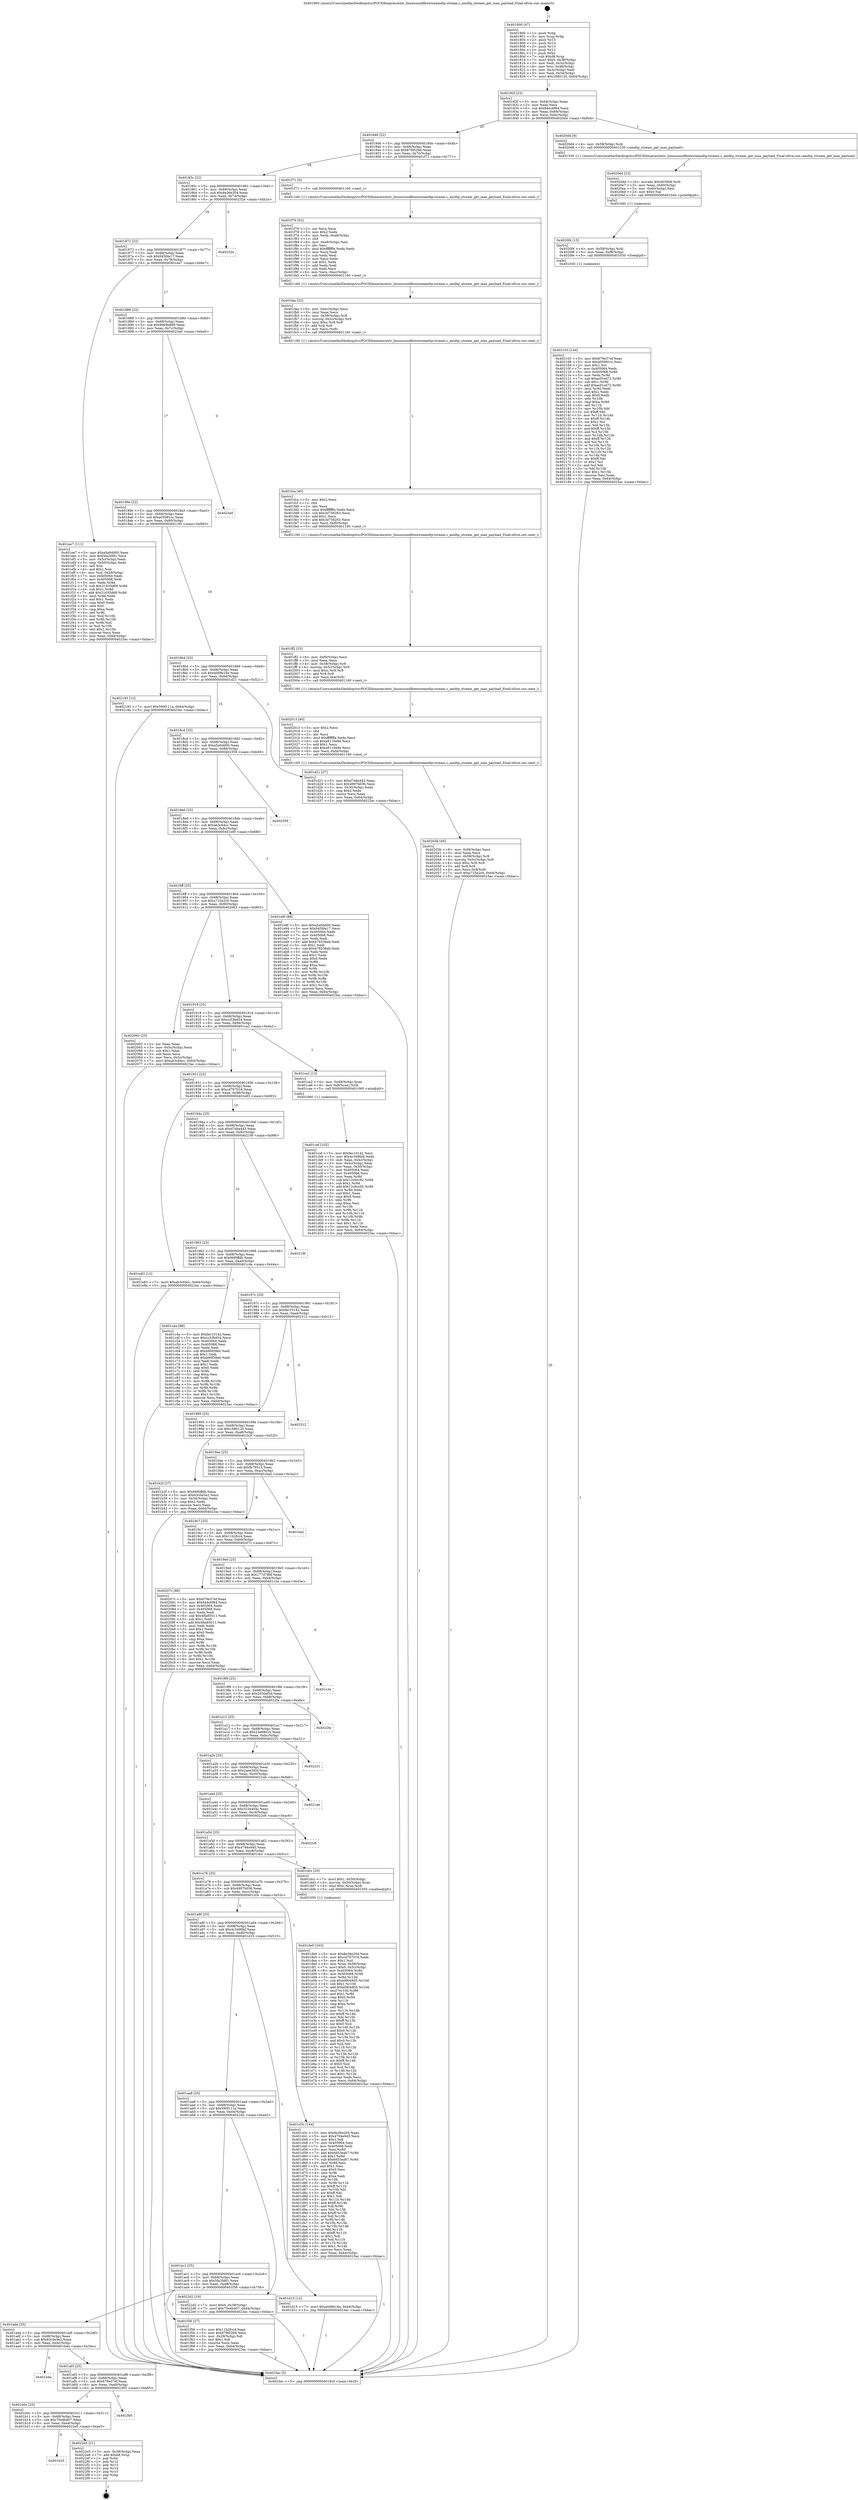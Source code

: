 digraph "0x401800" {
  label = "0x401800 (/mnt/c/Users/mathe/Desktop/tcc/POCII/binaries/extr_linuxsoundfirewireamdtp-stream.c_amdtp_stream_get_max_payload_Final-ollvm.out::main(0))"
  labelloc = "t"
  node[shape=record]

  Entry [label="",width=0.3,height=0.3,shape=circle,fillcolor=black,style=filled]
  "0x40182f" [label="{
     0x40182f [23]\l
     | [instrs]\l
     &nbsp;&nbsp;0x40182f \<+3\>: mov -0x64(%rbp),%eax\l
     &nbsp;&nbsp;0x401832 \<+2\>: mov %eax,%ecx\l
     &nbsp;&nbsp;0x401834 \<+6\>: sub $0x844c6f64,%ecx\l
     &nbsp;&nbsp;0x40183a \<+3\>: mov %eax,-0x68(%rbp)\l
     &nbsp;&nbsp;0x40183d \<+3\>: mov %ecx,-0x6c(%rbp)\l
     &nbsp;&nbsp;0x401840 \<+6\>: je 00000000004020d4 \<main+0x8d4\>\l
  }"]
  "0x4020d4" [label="{
     0x4020d4 [9]\l
     | [instrs]\l
     &nbsp;&nbsp;0x4020d4 \<+4\>: mov -0x58(%rbp),%rdi\l
     &nbsp;&nbsp;0x4020d8 \<+5\>: call 0000000000401530 \<amdtp_stream_get_max_payload\>\l
     | [calls]\l
     &nbsp;&nbsp;0x401530 \{1\} (/mnt/c/Users/mathe/Desktop/tcc/POCII/binaries/extr_linuxsoundfirewireamdtp-stream.c_amdtp_stream_get_max_payload_Final-ollvm.out::amdtp_stream_get_max_payload)\l
  }"]
  "0x401846" [label="{
     0x401846 [22]\l
     | [instrs]\l
     &nbsp;&nbsp;0x401846 \<+5\>: jmp 000000000040184b \<main+0x4b\>\l
     &nbsp;&nbsp;0x40184b \<+3\>: mov -0x68(%rbp),%eax\l
     &nbsp;&nbsp;0x40184e \<+5\>: sub $0x87fd52b8,%eax\l
     &nbsp;&nbsp;0x401853 \<+3\>: mov %eax,-0x70(%rbp)\l
     &nbsp;&nbsp;0x401856 \<+6\>: je 0000000000401f71 \<main+0x771\>\l
  }"]
  Exit [label="",width=0.3,height=0.3,shape=circle,fillcolor=black,style=filled,peripheries=2]
  "0x401f71" [label="{
     0x401f71 [5]\l
     | [instrs]\l
     &nbsp;&nbsp;0x401f71 \<+5\>: call 0000000000401160 \<next_i\>\l
     | [calls]\l
     &nbsp;&nbsp;0x401160 \{1\} (/mnt/c/Users/mathe/Desktop/tcc/POCII/binaries/extr_linuxsoundfirewireamdtp-stream.c_amdtp_stream_get_max_payload_Final-ollvm.out::next_i)\l
  }"]
  "0x40185c" [label="{
     0x40185c [22]\l
     | [instrs]\l
     &nbsp;&nbsp;0x40185c \<+5\>: jmp 0000000000401861 \<main+0x61\>\l
     &nbsp;&nbsp;0x401861 \<+3\>: mov -0x68(%rbp),%eax\l
     &nbsp;&nbsp;0x401864 \<+5\>: sub $0x8e36e204,%eax\l
     &nbsp;&nbsp;0x401869 \<+3\>: mov %eax,-0x74(%rbp)\l
     &nbsp;&nbsp;0x40186c \<+6\>: je 000000000040232e \<main+0xb2e\>\l
  }"]
  "0x401b25" [label="{
     0x401b25\l
  }", style=dashed]
  "0x40232e" [label="{
     0x40232e\l
  }", style=dashed]
  "0x401872" [label="{
     0x401872 [22]\l
     | [instrs]\l
     &nbsp;&nbsp;0x401872 \<+5\>: jmp 0000000000401877 \<main+0x77\>\l
     &nbsp;&nbsp;0x401877 \<+3\>: mov -0x68(%rbp),%eax\l
     &nbsp;&nbsp;0x40187a \<+5\>: sub $0x945fde17,%eax\l
     &nbsp;&nbsp;0x40187f \<+3\>: mov %eax,-0x78(%rbp)\l
     &nbsp;&nbsp;0x401882 \<+6\>: je 0000000000401ee7 \<main+0x6e7\>\l
  }"]
  "0x4022e5" [label="{
     0x4022e5 [21]\l
     | [instrs]\l
     &nbsp;&nbsp;0x4022e5 \<+3\>: mov -0x38(%rbp),%eax\l
     &nbsp;&nbsp;0x4022e8 \<+7\>: add $0xd8,%rsp\l
     &nbsp;&nbsp;0x4022ef \<+1\>: pop %rbx\l
     &nbsp;&nbsp;0x4022f0 \<+2\>: pop %r12\l
     &nbsp;&nbsp;0x4022f2 \<+2\>: pop %r13\l
     &nbsp;&nbsp;0x4022f4 \<+2\>: pop %r14\l
     &nbsp;&nbsp;0x4022f6 \<+2\>: pop %r15\l
     &nbsp;&nbsp;0x4022f8 \<+1\>: pop %rbp\l
     &nbsp;&nbsp;0x4022f9 \<+1\>: ret\l
  }"]
  "0x401ee7" [label="{
     0x401ee7 [111]\l
     | [instrs]\l
     &nbsp;&nbsp;0x401ee7 \<+5\>: mov $0xa5a0dd00,%eax\l
     &nbsp;&nbsp;0x401eec \<+5\>: mov $0x5fa2fd81,%ecx\l
     &nbsp;&nbsp;0x401ef1 \<+3\>: mov -0x5c(%rbp),%edx\l
     &nbsp;&nbsp;0x401ef4 \<+3\>: cmp -0x50(%rbp),%edx\l
     &nbsp;&nbsp;0x401ef7 \<+4\>: setl %sil\l
     &nbsp;&nbsp;0x401efb \<+4\>: and $0x1,%sil\l
     &nbsp;&nbsp;0x401eff \<+4\>: mov %sil,-0x29(%rbp)\l
     &nbsp;&nbsp;0x401f03 \<+7\>: mov 0x405064,%edx\l
     &nbsp;&nbsp;0x401f0a \<+7\>: mov 0x405068,%edi\l
     &nbsp;&nbsp;0x401f11 \<+3\>: mov %edx,%r8d\l
     &nbsp;&nbsp;0x401f14 \<+7\>: sub $0x21635d69,%r8d\l
     &nbsp;&nbsp;0x401f1b \<+4\>: sub $0x1,%r8d\l
     &nbsp;&nbsp;0x401f1f \<+7\>: add $0x21635d69,%r8d\l
     &nbsp;&nbsp;0x401f26 \<+4\>: imul %r8d,%edx\l
     &nbsp;&nbsp;0x401f2a \<+3\>: and $0x1,%edx\l
     &nbsp;&nbsp;0x401f2d \<+3\>: cmp $0x0,%edx\l
     &nbsp;&nbsp;0x401f30 \<+4\>: sete %sil\l
     &nbsp;&nbsp;0x401f34 \<+3\>: cmp $0xa,%edi\l
     &nbsp;&nbsp;0x401f37 \<+4\>: setl %r9b\l
     &nbsp;&nbsp;0x401f3b \<+3\>: mov %sil,%r10b\l
     &nbsp;&nbsp;0x401f3e \<+3\>: and %r9b,%r10b\l
     &nbsp;&nbsp;0x401f41 \<+3\>: xor %r9b,%sil\l
     &nbsp;&nbsp;0x401f44 \<+3\>: or %sil,%r10b\l
     &nbsp;&nbsp;0x401f47 \<+4\>: test $0x1,%r10b\l
     &nbsp;&nbsp;0x401f4b \<+3\>: cmovne %ecx,%eax\l
     &nbsp;&nbsp;0x401f4e \<+3\>: mov %eax,-0x64(%rbp)\l
     &nbsp;&nbsp;0x401f51 \<+5\>: jmp 00000000004023ac \<main+0xbac\>\l
  }"]
  "0x401888" [label="{
     0x401888 [22]\l
     | [instrs]\l
     &nbsp;&nbsp;0x401888 \<+5\>: jmp 000000000040188d \<main+0x8d\>\l
     &nbsp;&nbsp;0x40188d \<+3\>: mov -0x68(%rbp),%eax\l
     &nbsp;&nbsp;0x401890 \<+5\>: sub $0x9969e889,%eax\l
     &nbsp;&nbsp;0x401895 \<+3\>: mov %eax,-0x7c(%rbp)\l
     &nbsp;&nbsp;0x401898 \<+6\>: je 00000000004023a0 \<main+0xba0\>\l
  }"]
  "0x401b0c" [label="{
     0x401b0c [25]\l
     | [instrs]\l
     &nbsp;&nbsp;0x401b0c \<+5\>: jmp 0000000000401b11 \<main+0x311\>\l
     &nbsp;&nbsp;0x401b11 \<+3\>: mov -0x68(%rbp),%eax\l
     &nbsp;&nbsp;0x401b14 \<+5\>: sub $0x75e4b407,%eax\l
     &nbsp;&nbsp;0x401b19 \<+6\>: mov %eax,-0xe4(%rbp)\l
     &nbsp;&nbsp;0x401b1f \<+6\>: je 00000000004022e5 \<main+0xae5\>\l
  }"]
  "0x4023a0" [label="{
     0x4023a0\l
  }", style=dashed]
  "0x40189e" [label="{
     0x40189e [22]\l
     | [instrs]\l
     &nbsp;&nbsp;0x40189e \<+5\>: jmp 00000000004018a3 \<main+0xa3\>\l
     &nbsp;&nbsp;0x4018a3 \<+3\>: mov -0x68(%rbp),%eax\l
     &nbsp;&nbsp;0x4018a6 \<+5\>: sub $0xa05991cc,%eax\l
     &nbsp;&nbsp;0x4018ab \<+3\>: mov %eax,-0x80(%rbp)\l
     &nbsp;&nbsp;0x4018ae \<+6\>: je 0000000000402193 \<main+0x993\>\l
  }"]
  "0x402365" [label="{
     0x402365\l
  }", style=dashed]
  "0x402193" [label="{
     0x402193 [12]\l
     | [instrs]\l
     &nbsp;&nbsp;0x402193 \<+7\>: movl $0x590f111a,-0x64(%rbp)\l
     &nbsp;&nbsp;0x40219a \<+5\>: jmp 00000000004023ac \<main+0xbac\>\l
  }"]
  "0x4018b4" [label="{
     0x4018b4 [25]\l
     | [instrs]\l
     &nbsp;&nbsp;0x4018b4 \<+5\>: jmp 00000000004018b9 \<main+0xb9\>\l
     &nbsp;&nbsp;0x4018b9 \<+3\>: mov -0x68(%rbp),%eax\l
     &nbsp;&nbsp;0x4018bc \<+5\>: sub $0xa0d9b18a,%eax\l
     &nbsp;&nbsp;0x4018c1 \<+6\>: mov %eax,-0x84(%rbp)\l
     &nbsp;&nbsp;0x4018c7 \<+6\>: je 0000000000401d21 \<main+0x521\>\l
  }"]
  "0x401af3" [label="{
     0x401af3 [25]\l
     | [instrs]\l
     &nbsp;&nbsp;0x401af3 \<+5\>: jmp 0000000000401af8 \<main+0x2f8\>\l
     &nbsp;&nbsp;0x401af8 \<+3\>: mov -0x68(%rbp),%eax\l
     &nbsp;&nbsp;0x401afb \<+5\>: sub $0x679e37ef,%eax\l
     &nbsp;&nbsp;0x401b00 \<+6\>: mov %eax,-0xe0(%rbp)\l
     &nbsp;&nbsp;0x401b06 \<+6\>: je 0000000000402365 \<main+0xb65\>\l
  }"]
  "0x401d21" [label="{
     0x401d21 [27]\l
     | [instrs]\l
     &nbsp;&nbsp;0x401d21 \<+5\>: mov $0xd7eba443,%eax\l
     &nbsp;&nbsp;0x401d26 \<+5\>: mov $0x4997b036,%ecx\l
     &nbsp;&nbsp;0x401d2b \<+3\>: mov -0x30(%rbp),%edx\l
     &nbsp;&nbsp;0x401d2e \<+3\>: cmp $0x0,%edx\l
     &nbsp;&nbsp;0x401d31 \<+3\>: cmove %ecx,%eax\l
     &nbsp;&nbsp;0x401d34 \<+3\>: mov %eax,-0x64(%rbp)\l
     &nbsp;&nbsp;0x401d37 \<+5\>: jmp 00000000004023ac \<main+0xbac\>\l
  }"]
  "0x4018cd" [label="{
     0x4018cd [25]\l
     | [instrs]\l
     &nbsp;&nbsp;0x4018cd \<+5\>: jmp 00000000004018d2 \<main+0xd2\>\l
     &nbsp;&nbsp;0x4018d2 \<+3\>: mov -0x68(%rbp),%eax\l
     &nbsp;&nbsp;0x4018d5 \<+5\>: sub $0xa5a0dd00,%eax\l
     &nbsp;&nbsp;0x4018da \<+6\>: mov %eax,-0x88(%rbp)\l
     &nbsp;&nbsp;0x4018e0 \<+6\>: je 0000000000402359 \<main+0xb59\>\l
  }"]
  "0x401b4a" [label="{
     0x401b4a\l
  }", style=dashed]
  "0x402359" [label="{
     0x402359\l
  }", style=dashed]
  "0x4018e6" [label="{
     0x4018e6 [25]\l
     | [instrs]\l
     &nbsp;&nbsp;0x4018e6 \<+5\>: jmp 00000000004018eb \<main+0xeb\>\l
     &nbsp;&nbsp;0x4018eb \<+3\>: mov -0x68(%rbp),%eax\l
     &nbsp;&nbsp;0x4018ee \<+5\>: sub $0xab3c64cc,%eax\l
     &nbsp;&nbsp;0x4018f3 \<+6\>: mov %eax,-0x8c(%rbp)\l
     &nbsp;&nbsp;0x4018f9 \<+6\>: je 0000000000401e8f \<main+0x68f\>\l
  }"]
  "0x402103" [label="{
     0x402103 [144]\l
     | [instrs]\l
     &nbsp;&nbsp;0x402103 \<+5\>: mov $0x679e37ef,%eax\l
     &nbsp;&nbsp;0x402108 \<+5\>: mov $0xa05991cc,%esi\l
     &nbsp;&nbsp;0x40210d \<+2\>: mov $0x1,%cl\l
     &nbsp;&nbsp;0x40210f \<+7\>: mov 0x405064,%edx\l
     &nbsp;&nbsp;0x402116 \<+8\>: mov 0x405068,%r8d\l
     &nbsp;&nbsp;0x40211e \<+3\>: mov %edx,%r9d\l
     &nbsp;&nbsp;0x402121 \<+7\>: sub $0xecf1ed72,%r9d\l
     &nbsp;&nbsp;0x402128 \<+4\>: sub $0x1,%r9d\l
     &nbsp;&nbsp;0x40212c \<+7\>: add $0xecf1ed72,%r9d\l
     &nbsp;&nbsp;0x402133 \<+4\>: imul %r9d,%edx\l
     &nbsp;&nbsp;0x402137 \<+3\>: and $0x1,%edx\l
     &nbsp;&nbsp;0x40213a \<+3\>: cmp $0x0,%edx\l
     &nbsp;&nbsp;0x40213d \<+4\>: sete %r10b\l
     &nbsp;&nbsp;0x402141 \<+4\>: cmp $0xa,%r8d\l
     &nbsp;&nbsp;0x402145 \<+4\>: setl %r11b\l
     &nbsp;&nbsp;0x402149 \<+3\>: mov %r10b,%bl\l
     &nbsp;&nbsp;0x40214c \<+3\>: xor $0xff,%bl\l
     &nbsp;&nbsp;0x40214f \<+3\>: mov %r11b,%r14b\l
     &nbsp;&nbsp;0x402152 \<+4\>: xor $0xff,%r14b\l
     &nbsp;&nbsp;0x402156 \<+3\>: xor $0x1,%cl\l
     &nbsp;&nbsp;0x402159 \<+3\>: mov %bl,%r15b\l
     &nbsp;&nbsp;0x40215c \<+4\>: and $0xff,%r15b\l
     &nbsp;&nbsp;0x402160 \<+3\>: and %cl,%r10b\l
     &nbsp;&nbsp;0x402163 \<+3\>: mov %r14b,%r12b\l
     &nbsp;&nbsp;0x402166 \<+4\>: and $0xff,%r12b\l
     &nbsp;&nbsp;0x40216a \<+3\>: and %cl,%r11b\l
     &nbsp;&nbsp;0x40216d \<+3\>: or %r10b,%r15b\l
     &nbsp;&nbsp;0x402170 \<+3\>: or %r11b,%r12b\l
     &nbsp;&nbsp;0x402173 \<+3\>: xor %r12b,%r15b\l
     &nbsp;&nbsp;0x402176 \<+3\>: or %r14b,%bl\l
     &nbsp;&nbsp;0x402179 \<+3\>: xor $0xff,%bl\l
     &nbsp;&nbsp;0x40217c \<+3\>: or $0x1,%cl\l
     &nbsp;&nbsp;0x40217f \<+2\>: and %cl,%bl\l
     &nbsp;&nbsp;0x402181 \<+3\>: or %bl,%r15b\l
     &nbsp;&nbsp;0x402184 \<+4\>: test $0x1,%r15b\l
     &nbsp;&nbsp;0x402188 \<+3\>: cmovne %esi,%eax\l
     &nbsp;&nbsp;0x40218b \<+3\>: mov %eax,-0x64(%rbp)\l
     &nbsp;&nbsp;0x40218e \<+5\>: jmp 00000000004023ac \<main+0xbac\>\l
  }"]
  "0x401e8f" [label="{
     0x401e8f [88]\l
     | [instrs]\l
     &nbsp;&nbsp;0x401e8f \<+5\>: mov $0xa5a0dd00,%eax\l
     &nbsp;&nbsp;0x401e94 \<+5\>: mov $0x945fde17,%ecx\l
     &nbsp;&nbsp;0x401e99 \<+7\>: mov 0x405064,%edx\l
     &nbsp;&nbsp;0x401ea0 \<+7\>: mov 0x405068,%esi\l
     &nbsp;&nbsp;0x401ea7 \<+2\>: mov %edx,%edi\l
     &nbsp;&nbsp;0x401ea9 \<+6\>: add $0xb78236eb,%edi\l
     &nbsp;&nbsp;0x401eaf \<+3\>: sub $0x1,%edi\l
     &nbsp;&nbsp;0x401eb2 \<+6\>: sub $0xb78236eb,%edi\l
     &nbsp;&nbsp;0x401eb8 \<+3\>: imul %edi,%edx\l
     &nbsp;&nbsp;0x401ebb \<+3\>: and $0x1,%edx\l
     &nbsp;&nbsp;0x401ebe \<+3\>: cmp $0x0,%edx\l
     &nbsp;&nbsp;0x401ec1 \<+4\>: sete %r8b\l
     &nbsp;&nbsp;0x401ec5 \<+3\>: cmp $0xa,%esi\l
     &nbsp;&nbsp;0x401ec8 \<+4\>: setl %r9b\l
     &nbsp;&nbsp;0x401ecc \<+3\>: mov %r8b,%r10b\l
     &nbsp;&nbsp;0x401ecf \<+3\>: and %r9b,%r10b\l
     &nbsp;&nbsp;0x401ed2 \<+3\>: xor %r9b,%r8b\l
     &nbsp;&nbsp;0x401ed5 \<+3\>: or %r8b,%r10b\l
     &nbsp;&nbsp;0x401ed8 \<+4\>: test $0x1,%r10b\l
     &nbsp;&nbsp;0x401edc \<+3\>: cmovne %ecx,%eax\l
     &nbsp;&nbsp;0x401edf \<+3\>: mov %eax,-0x64(%rbp)\l
     &nbsp;&nbsp;0x401ee2 \<+5\>: jmp 00000000004023ac \<main+0xbac\>\l
  }"]
  "0x4018ff" [label="{
     0x4018ff [25]\l
     | [instrs]\l
     &nbsp;&nbsp;0x4018ff \<+5\>: jmp 0000000000401904 \<main+0x104\>\l
     &nbsp;&nbsp;0x401904 \<+3\>: mov -0x68(%rbp),%eax\l
     &nbsp;&nbsp;0x401907 \<+5\>: sub $0xc725e2c0,%eax\l
     &nbsp;&nbsp;0x40190c \<+6\>: mov %eax,-0x90(%rbp)\l
     &nbsp;&nbsp;0x401912 \<+6\>: je 0000000000402063 \<main+0x863\>\l
  }"]
  "0x4020f4" [label="{
     0x4020f4 [15]\l
     | [instrs]\l
     &nbsp;&nbsp;0x4020f4 \<+4\>: mov -0x58(%rbp),%rdi\l
     &nbsp;&nbsp;0x4020f8 \<+6\>: mov %eax,-0xf8(%rbp)\l
     &nbsp;&nbsp;0x4020fe \<+5\>: call 0000000000401030 \<free@plt\>\l
     | [calls]\l
     &nbsp;&nbsp;0x401030 \{1\} (unknown)\l
  }"]
  "0x402063" [label="{
     0x402063 [25]\l
     | [instrs]\l
     &nbsp;&nbsp;0x402063 \<+2\>: xor %eax,%eax\l
     &nbsp;&nbsp;0x402065 \<+3\>: mov -0x5c(%rbp),%ecx\l
     &nbsp;&nbsp;0x402068 \<+3\>: sub $0x1,%eax\l
     &nbsp;&nbsp;0x40206b \<+2\>: sub %eax,%ecx\l
     &nbsp;&nbsp;0x40206d \<+3\>: mov %ecx,-0x5c(%rbp)\l
     &nbsp;&nbsp;0x402070 \<+7\>: movl $0xab3c64cc,-0x64(%rbp)\l
     &nbsp;&nbsp;0x402077 \<+5\>: jmp 00000000004023ac \<main+0xbac\>\l
  }"]
  "0x401918" [label="{
     0x401918 [25]\l
     | [instrs]\l
     &nbsp;&nbsp;0x401918 \<+5\>: jmp 000000000040191d \<main+0x11d\>\l
     &nbsp;&nbsp;0x40191d \<+3\>: mov -0x68(%rbp),%eax\l
     &nbsp;&nbsp;0x401920 \<+5\>: sub $0xcc53bd34,%eax\l
     &nbsp;&nbsp;0x401925 \<+6\>: mov %eax,-0x94(%rbp)\l
     &nbsp;&nbsp;0x40192b \<+6\>: je 0000000000401ca2 \<main+0x4a2\>\l
  }"]
  "0x4020dd" [label="{
     0x4020dd [23]\l
     | [instrs]\l
     &nbsp;&nbsp;0x4020dd \<+10\>: movabs $0x4030b6,%rdi\l
     &nbsp;&nbsp;0x4020e7 \<+3\>: mov %eax,-0x60(%rbp)\l
     &nbsp;&nbsp;0x4020ea \<+3\>: mov -0x60(%rbp),%esi\l
     &nbsp;&nbsp;0x4020ed \<+2\>: mov $0x0,%al\l
     &nbsp;&nbsp;0x4020ef \<+5\>: call 0000000000401040 \<printf@plt\>\l
     | [calls]\l
     &nbsp;&nbsp;0x401040 \{1\} (unknown)\l
  }"]
  "0x401ca2" [label="{
     0x401ca2 [13]\l
     | [instrs]\l
     &nbsp;&nbsp;0x401ca2 \<+4\>: mov -0x48(%rbp),%rax\l
     &nbsp;&nbsp;0x401ca6 \<+4\>: mov 0x8(%rax),%rdi\l
     &nbsp;&nbsp;0x401caa \<+5\>: call 0000000000401060 \<atoi@plt\>\l
     | [calls]\l
     &nbsp;&nbsp;0x401060 \{1\} (unknown)\l
  }"]
  "0x401931" [label="{
     0x401931 [25]\l
     | [instrs]\l
     &nbsp;&nbsp;0x401931 \<+5\>: jmp 0000000000401936 \<main+0x136\>\l
     &nbsp;&nbsp;0x401936 \<+3\>: mov -0x68(%rbp),%eax\l
     &nbsp;&nbsp;0x401939 \<+5\>: sub $0xcd767016,%eax\l
     &nbsp;&nbsp;0x40193e \<+6\>: mov %eax,-0x98(%rbp)\l
     &nbsp;&nbsp;0x401944 \<+6\>: je 0000000000401e83 \<main+0x683\>\l
  }"]
  "0x40203b" [label="{
     0x40203b [40]\l
     | [instrs]\l
     &nbsp;&nbsp;0x40203b \<+6\>: mov -0xf4(%rbp),%ecx\l
     &nbsp;&nbsp;0x402041 \<+3\>: imul %eax,%ecx\l
     &nbsp;&nbsp;0x402044 \<+4\>: mov -0x58(%rbp),%r8\l
     &nbsp;&nbsp;0x402048 \<+4\>: movslq -0x5c(%rbp),%r9\l
     &nbsp;&nbsp;0x40204c \<+4\>: imul $0xc,%r9,%r9\l
     &nbsp;&nbsp;0x402050 \<+3\>: add %r9,%r8\l
     &nbsp;&nbsp;0x402053 \<+4\>: mov %ecx,0x8(%r8)\l
     &nbsp;&nbsp;0x402057 \<+7\>: movl $0xc725e2c0,-0x64(%rbp)\l
     &nbsp;&nbsp;0x40205e \<+5\>: jmp 00000000004023ac \<main+0xbac\>\l
  }"]
  "0x401e83" [label="{
     0x401e83 [12]\l
     | [instrs]\l
     &nbsp;&nbsp;0x401e83 \<+7\>: movl $0xab3c64cc,-0x64(%rbp)\l
     &nbsp;&nbsp;0x401e8a \<+5\>: jmp 00000000004023ac \<main+0xbac\>\l
  }"]
  "0x40194a" [label="{
     0x40194a [25]\l
     | [instrs]\l
     &nbsp;&nbsp;0x40194a \<+5\>: jmp 000000000040194f \<main+0x14f\>\l
     &nbsp;&nbsp;0x40194f \<+3\>: mov -0x68(%rbp),%eax\l
     &nbsp;&nbsp;0x401952 \<+5\>: sub $0xd7eba443,%eax\l
     &nbsp;&nbsp;0x401957 \<+6\>: mov %eax,-0x9c(%rbp)\l
     &nbsp;&nbsp;0x40195d \<+6\>: je 000000000040219f \<main+0x99f\>\l
  }"]
  "0x402013" [label="{
     0x402013 [40]\l
     | [instrs]\l
     &nbsp;&nbsp;0x402013 \<+5\>: mov $0x2,%ecx\l
     &nbsp;&nbsp;0x402018 \<+1\>: cltd\l
     &nbsp;&nbsp;0x402019 \<+2\>: idiv %ecx\l
     &nbsp;&nbsp;0x40201b \<+6\>: imul $0xfffffffe,%edx,%ecx\l
     &nbsp;&nbsp;0x402021 \<+6\>: sub $0xa8110e8e,%ecx\l
     &nbsp;&nbsp;0x402027 \<+3\>: add $0x1,%ecx\l
     &nbsp;&nbsp;0x40202a \<+6\>: add $0xa8110e8e,%ecx\l
     &nbsp;&nbsp;0x402030 \<+6\>: mov %ecx,-0xf4(%rbp)\l
     &nbsp;&nbsp;0x402036 \<+5\>: call 0000000000401160 \<next_i\>\l
     | [calls]\l
     &nbsp;&nbsp;0x401160 \{1\} (/mnt/c/Users/mathe/Desktop/tcc/POCII/binaries/extr_linuxsoundfirewireamdtp-stream.c_amdtp_stream_get_max_payload_Final-ollvm.out::next_i)\l
  }"]
  "0x40219f" [label="{
     0x40219f\l
  }", style=dashed]
  "0x401963" [label="{
     0x401963 [25]\l
     | [instrs]\l
     &nbsp;&nbsp;0x401963 \<+5\>: jmp 0000000000401968 \<main+0x168\>\l
     &nbsp;&nbsp;0x401968 \<+3\>: mov -0x68(%rbp),%eax\l
     &nbsp;&nbsp;0x40196b \<+5\>: sub $0xf490ffdb,%eax\l
     &nbsp;&nbsp;0x401970 \<+6\>: mov %eax,-0xa0(%rbp)\l
     &nbsp;&nbsp;0x401976 \<+6\>: je 0000000000401c4a \<main+0x44a\>\l
  }"]
  "0x401ff2" [label="{
     0x401ff2 [33]\l
     | [instrs]\l
     &nbsp;&nbsp;0x401ff2 \<+6\>: mov -0xf0(%rbp),%ecx\l
     &nbsp;&nbsp;0x401ff8 \<+3\>: imul %eax,%ecx\l
     &nbsp;&nbsp;0x401ffb \<+4\>: mov -0x58(%rbp),%r8\l
     &nbsp;&nbsp;0x401fff \<+4\>: movslq -0x5c(%rbp),%r9\l
     &nbsp;&nbsp;0x402003 \<+4\>: imul $0xc,%r9,%r9\l
     &nbsp;&nbsp;0x402007 \<+3\>: add %r9,%r8\l
     &nbsp;&nbsp;0x40200a \<+4\>: mov %ecx,0x4(%r8)\l
     &nbsp;&nbsp;0x40200e \<+5\>: call 0000000000401160 \<next_i\>\l
     | [calls]\l
     &nbsp;&nbsp;0x401160 \{1\} (/mnt/c/Users/mathe/Desktop/tcc/POCII/binaries/extr_linuxsoundfirewireamdtp-stream.c_amdtp_stream_get_max_payload_Final-ollvm.out::next_i)\l
  }"]
  "0x401c4a" [label="{
     0x401c4a [88]\l
     | [instrs]\l
     &nbsp;&nbsp;0x401c4a \<+5\>: mov $0xfec10142,%eax\l
     &nbsp;&nbsp;0x401c4f \<+5\>: mov $0xcc53bd34,%ecx\l
     &nbsp;&nbsp;0x401c54 \<+7\>: mov 0x405064,%edx\l
     &nbsp;&nbsp;0x401c5b \<+7\>: mov 0x405068,%esi\l
     &nbsp;&nbsp;0x401c62 \<+2\>: mov %edx,%edi\l
     &nbsp;&nbsp;0x401c64 \<+6\>: sub $0xb90f39e0,%edi\l
     &nbsp;&nbsp;0x401c6a \<+3\>: sub $0x1,%edi\l
     &nbsp;&nbsp;0x401c6d \<+6\>: add $0xb90f39e0,%edi\l
     &nbsp;&nbsp;0x401c73 \<+3\>: imul %edi,%edx\l
     &nbsp;&nbsp;0x401c76 \<+3\>: and $0x1,%edx\l
     &nbsp;&nbsp;0x401c79 \<+3\>: cmp $0x0,%edx\l
     &nbsp;&nbsp;0x401c7c \<+4\>: sete %r8b\l
     &nbsp;&nbsp;0x401c80 \<+3\>: cmp $0xa,%esi\l
     &nbsp;&nbsp;0x401c83 \<+4\>: setl %r9b\l
     &nbsp;&nbsp;0x401c87 \<+3\>: mov %r8b,%r10b\l
     &nbsp;&nbsp;0x401c8a \<+3\>: and %r9b,%r10b\l
     &nbsp;&nbsp;0x401c8d \<+3\>: xor %r9b,%r8b\l
     &nbsp;&nbsp;0x401c90 \<+3\>: or %r8b,%r10b\l
     &nbsp;&nbsp;0x401c93 \<+4\>: test $0x1,%r10b\l
     &nbsp;&nbsp;0x401c97 \<+3\>: cmovne %ecx,%eax\l
     &nbsp;&nbsp;0x401c9a \<+3\>: mov %eax,-0x64(%rbp)\l
     &nbsp;&nbsp;0x401c9d \<+5\>: jmp 00000000004023ac \<main+0xbac\>\l
  }"]
  "0x40197c" [label="{
     0x40197c [25]\l
     | [instrs]\l
     &nbsp;&nbsp;0x40197c \<+5\>: jmp 0000000000401981 \<main+0x181\>\l
     &nbsp;&nbsp;0x401981 \<+3\>: mov -0x68(%rbp),%eax\l
     &nbsp;&nbsp;0x401984 \<+5\>: sub $0xfec10142,%eax\l
     &nbsp;&nbsp;0x401989 \<+6\>: mov %eax,-0xa4(%rbp)\l
     &nbsp;&nbsp;0x40198f \<+6\>: je 0000000000402312 \<main+0xb12\>\l
  }"]
  "0x401fca" [label="{
     0x401fca [40]\l
     | [instrs]\l
     &nbsp;&nbsp;0x401fca \<+5\>: mov $0x2,%ecx\l
     &nbsp;&nbsp;0x401fcf \<+1\>: cltd\l
     &nbsp;&nbsp;0x401fd0 \<+2\>: idiv %ecx\l
     &nbsp;&nbsp;0x401fd2 \<+6\>: imul $0xfffffffe,%edx,%ecx\l
     &nbsp;&nbsp;0x401fd8 \<+6\>: sub $0x3d756263,%ecx\l
     &nbsp;&nbsp;0x401fde \<+3\>: add $0x1,%ecx\l
     &nbsp;&nbsp;0x401fe1 \<+6\>: add $0x3d756263,%ecx\l
     &nbsp;&nbsp;0x401fe7 \<+6\>: mov %ecx,-0xf0(%rbp)\l
     &nbsp;&nbsp;0x401fed \<+5\>: call 0000000000401160 \<next_i\>\l
     | [calls]\l
     &nbsp;&nbsp;0x401160 \{1\} (/mnt/c/Users/mathe/Desktop/tcc/POCII/binaries/extr_linuxsoundfirewireamdtp-stream.c_amdtp_stream_get_max_payload_Final-ollvm.out::next_i)\l
  }"]
  "0x402312" [label="{
     0x402312\l
  }", style=dashed]
  "0x401995" [label="{
     0x401995 [25]\l
     | [instrs]\l
     &nbsp;&nbsp;0x401995 \<+5\>: jmp 000000000040199a \<main+0x19a\>\l
     &nbsp;&nbsp;0x40199a \<+3\>: mov -0x68(%rbp),%eax\l
     &nbsp;&nbsp;0x40199d \<+5\>: sub $0x1680120,%eax\l
     &nbsp;&nbsp;0x4019a2 \<+6\>: mov %eax,-0xa8(%rbp)\l
     &nbsp;&nbsp;0x4019a8 \<+6\>: je 0000000000401b2f \<main+0x32f\>\l
  }"]
  "0x401faa" [label="{
     0x401faa [32]\l
     | [instrs]\l
     &nbsp;&nbsp;0x401faa \<+6\>: mov -0xec(%rbp),%ecx\l
     &nbsp;&nbsp;0x401fb0 \<+3\>: imul %eax,%ecx\l
     &nbsp;&nbsp;0x401fb3 \<+4\>: mov -0x58(%rbp),%r8\l
     &nbsp;&nbsp;0x401fb7 \<+4\>: movslq -0x5c(%rbp),%r9\l
     &nbsp;&nbsp;0x401fbb \<+4\>: imul $0xc,%r9,%r9\l
     &nbsp;&nbsp;0x401fbf \<+3\>: add %r9,%r8\l
     &nbsp;&nbsp;0x401fc2 \<+3\>: mov %ecx,(%r8)\l
     &nbsp;&nbsp;0x401fc5 \<+5\>: call 0000000000401160 \<next_i\>\l
     | [calls]\l
     &nbsp;&nbsp;0x401160 \{1\} (/mnt/c/Users/mathe/Desktop/tcc/POCII/binaries/extr_linuxsoundfirewireamdtp-stream.c_amdtp_stream_get_max_payload_Final-ollvm.out::next_i)\l
  }"]
  "0x401b2f" [label="{
     0x401b2f [27]\l
     | [instrs]\l
     &nbsp;&nbsp;0x401b2f \<+5\>: mov $0xf490ffdb,%eax\l
     &nbsp;&nbsp;0x401b34 \<+5\>: mov $0x63c0e5e2,%ecx\l
     &nbsp;&nbsp;0x401b39 \<+3\>: mov -0x34(%rbp),%edx\l
     &nbsp;&nbsp;0x401b3c \<+3\>: cmp $0x2,%edx\l
     &nbsp;&nbsp;0x401b3f \<+3\>: cmovne %ecx,%eax\l
     &nbsp;&nbsp;0x401b42 \<+3\>: mov %eax,-0x64(%rbp)\l
     &nbsp;&nbsp;0x401b45 \<+5\>: jmp 00000000004023ac \<main+0xbac\>\l
  }"]
  "0x4019ae" [label="{
     0x4019ae [25]\l
     | [instrs]\l
     &nbsp;&nbsp;0x4019ae \<+5\>: jmp 00000000004019b3 \<main+0x1b3\>\l
     &nbsp;&nbsp;0x4019b3 \<+3\>: mov -0x68(%rbp),%eax\l
     &nbsp;&nbsp;0x4019b6 \<+5\>: sub $0xfb79513,%eax\l
     &nbsp;&nbsp;0x4019bb \<+6\>: mov %eax,-0xac(%rbp)\l
     &nbsp;&nbsp;0x4019c1 \<+6\>: je 0000000000401ba2 \<main+0x3a2\>\l
  }"]
  "0x4023ac" [label="{
     0x4023ac [5]\l
     | [instrs]\l
     &nbsp;&nbsp;0x4023ac \<+5\>: jmp 000000000040182f \<main+0x2f\>\l
  }"]
  "0x401800" [label="{
     0x401800 [47]\l
     | [instrs]\l
     &nbsp;&nbsp;0x401800 \<+1\>: push %rbp\l
     &nbsp;&nbsp;0x401801 \<+3\>: mov %rsp,%rbp\l
     &nbsp;&nbsp;0x401804 \<+2\>: push %r15\l
     &nbsp;&nbsp;0x401806 \<+2\>: push %r14\l
     &nbsp;&nbsp;0x401808 \<+2\>: push %r13\l
     &nbsp;&nbsp;0x40180a \<+2\>: push %r12\l
     &nbsp;&nbsp;0x40180c \<+1\>: push %rbx\l
     &nbsp;&nbsp;0x40180d \<+7\>: sub $0xd8,%rsp\l
     &nbsp;&nbsp;0x401814 \<+7\>: movl $0x0,-0x38(%rbp)\l
     &nbsp;&nbsp;0x40181b \<+3\>: mov %edi,-0x3c(%rbp)\l
     &nbsp;&nbsp;0x40181e \<+4\>: mov %rsi,-0x48(%rbp)\l
     &nbsp;&nbsp;0x401822 \<+3\>: mov -0x3c(%rbp),%edi\l
     &nbsp;&nbsp;0x401825 \<+3\>: mov %edi,-0x34(%rbp)\l
     &nbsp;&nbsp;0x401828 \<+7\>: movl $0x1680120,-0x64(%rbp)\l
  }"]
  "0x401caf" [label="{
     0x401caf [102]\l
     | [instrs]\l
     &nbsp;&nbsp;0x401caf \<+5\>: mov $0xfec10142,%ecx\l
     &nbsp;&nbsp;0x401cb4 \<+5\>: mov $0x4c349fdd,%edx\l
     &nbsp;&nbsp;0x401cb9 \<+3\>: mov %eax,-0x4c(%rbp)\l
     &nbsp;&nbsp;0x401cbc \<+3\>: mov -0x4c(%rbp),%eax\l
     &nbsp;&nbsp;0x401cbf \<+3\>: mov %eax,-0x30(%rbp)\l
     &nbsp;&nbsp;0x401cc2 \<+7\>: mov 0x405064,%eax\l
     &nbsp;&nbsp;0x401cc9 \<+7\>: mov 0x405068,%esi\l
     &nbsp;&nbsp;0x401cd0 \<+3\>: mov %eax,%r8d\l
     &nbsp;&nbsp;0x401cd3 \<+7\>: sub $0x12c9cc92,%r8d\l
     &nbsp;&nbsp;0x401cda \<+4\>: sub $0x1,%r8d\l
     &nbsp;&nbsp;0x401cde \<+7\>: add $0x12c9cc92,%r8d\l
     &nbsp;&nbsp;0x401ce5 \<+4\>: imul %r8d,%eax\l
     &nbsp;&nbsp;0x401ce9 \<+3\>: and $0x1,%eax\l
     &nbsp;&nbsp;0x401cec \<+3\>: cmp $0x0,%eax\l
     &nbsp;&nbsp;0x401cef \<+4\>: sete %r9b\l
     &nbsp;&nbsp;0x401cf3 \<+3\>: cmp $0xa,%esi\l
     &nbsp;&nbsp;0x401cf6 \<+4\>: setl %r10b\l
     &nbsp;&nbsp;0x401cfa \<+3\>: mov %r9b,%r11b\l
     &nbsp;&nbsp;0x401cfd \<+3\>: and %r10b,%r11b\l
     &nbsp;&nbsp;0x401d00 \<+3\>: xor %r10b,%r9b\l
     &nbsp;&nbsp;0x401d03 \<+3\>: or %r9b,%r11b\l
     &nbsp;&nbsp;0x401d06 \<+4\>: test $0x1,%r11b\l
     &nbsp;&nbsp;0x401d0a \<+3\>: cmovne %edx,%ecx\l
     &nbsp;&nbsp;0x401d0d \<+3\>: mov %ecx,-0x64(%rbp)\l
     &nbsp;&nbsp;0x401d10 \<+5\>: jmp 00000000004023ac \<main+0xbac\>\l
  }"]
  "0x401f76" [label="{
     0x401f76 [52]\l
     | [instrs]\l
     &nbsp;&nbsp;0x401f76 \<+2\>: xor %ecx,%ecx\l
     &nbsp;&nbsp;0x401f78 \<+5\>: mov $0x2,%edx\l
     &nbsp;&nbsp;0x401f7d \<+6\>: mov %edx,-0xe8(%rbp)\l
     &nbsp;&nbsp;0x401f83 \<+1\>: cltd\l
     &nbsp;&nbsp;0x401f84 \<+6\>: mov -0xe8(%rbp),%esi\l
     &nbsp;&nbsp;0x401f8a \<+2\>: idiv %esi\l
     &nbsp;&nbsp;0x401f8c \<+6\>: imul $0xfffffffe,%edx,%edx\l
     &nbsp;&nbsp;0x401f92 \<+2\>: mov %ecx,%edi\l
     &nbsp;&nbsp;0x401f94 \<+2\>: sub %edx,%edi\l
     &nbsp;&nbsp;0x401f96 \<+2\>: mov %ecx,%edx\l
     &nbsp;&nbsp;0x401f98 \<+3\>: sub $0x1,%edx\l
     &nbsp;&nbsp;0x401f9b \<+2\>: add %edx,%edi\l
     &nbsp;&nbsp;0x401f9d \<+2\>: sub %edi,%ecx\l
     &nbsp;&nbsp;0x401f9f \<+6\>: mov %ecx,-0xec(%rbp)\l
     &nbsp;&nbsp;0x401fa5 \<+5\>: call 0000000000401160 \<next_i\>\l
     | [calls]\l
     &nbsp;&nbsp;0x401160 \{1\} (/mnt/c/Users/mathe/Desktop/tcc/POCII/binaries/extr_linuxsoundfirewireamdtp-stream.c_amdtp_stream_get_max_payload_Final-ollvm.out::next_i)\l
  }"]
  "0x401ba2" [label="{
     0x401ba2\l
  }", style=dashed]
  "0x4019c7" [label="{
     0x4019c7 [25]\l
     | [instrs]\l
     &nbsp;&nbsp;0x4019c7 \<+5\>: jmp 00000000004019cc \<main+0x1cc\>\l
     &nbsp;&nbsp;0x4019cc \<+3\>: mov -0x68(%rbp),%eax\l
     &nbsp;&nbsp;0x4019cf \<+5\>: sub $0x11b2fcc4,%eax\l
     &nbsp;&nbsp;0x4019d4 \<+6\>: mov %eax,-0xb0(%rbp)\l
     &nbsp;&nbsp;0x4019da \<+6\>: je 000000000040207c \<main+0x87c\>\l
  }"]
  "0x401ada" [label="{
     0x401ada [25]\l
     | [instrs]\l
     &nbsp;&nbsp;0x401ada \<+5\>: jmp 0000000000401adf \<main+0x2df\>\l
     &nbsp;&nbsp;0x401adf \<+3\>: mov -0x68(%rbp),%eax\l
     &nbsp;&nbsp;0x401ae2 \<+5\>: sub $0x63c0e5e2,%eax\l
     &nbsp;&nbsp;0x401ae7 \<+6\>: mov %eax,-0xdc(%rbp)\l
     &nbsp;&nbsp;0x401aed \<+6\>: je 0000000000401b4a \<main+0x34a\>\l
  }"]
  "0x40207c" [label="{
     0x40207c [88]\l
     | [instrs]\l
     &nbsp;&nbsp;0x40207c \<+5\>: mov $0x679e37ef,%eax\l
     &nbsp;&nbsp;0x402081 \<+5\>: mov $0x844c6f64,%ecx\l
     &nbsp;&nbsp;0x402086 \<+7\>: mov 0x405064,%edx\l
     &nbsp;&nbsp;0x40208d \<+7\>: mov 0x405068,%esi\l
     &nbsp;&nbsp;0x402094 \<+2\>: mov %edx,%edi\l
     &nbsp;&nbsp;0x402096 \<+6\>: sub $0x48a85011,%edi\l
     &nbsp;&nbsp;0x40209c \<+3\>: sub $0x1,%edi\l
     &nbsp;&nbsp;0x40209f \<+6\>: add $0x48a85011,%edi\l
     &nbsp;&nbsp;0x4020a5 \<+3\>: imul %edi,%edx\l
     &nbsp;&nbsp;0x4020a8 \<+3\>: and $0x1,%edx\l
     &nbsp;&nbsp;0x4020ab \<+3\>: cmp $0x0,%edx\l
     &nbsp;&nbsp;0x4020ae \<+4\>: sete %r8b\l
     &nbsp;&nbsp;0x4020b2 \<+3\>: cmp $0xa,%esi\l
     &nbsp;&nbsp;0x4020b5 \<+4\>: setl %r9b\l
     &nbsp;&nbsp;0x4020b9 \<+3\>: mov %r8b,%r10b\l
     &nbsp;&nbsp;0x4020bc \<+3\>: and %r9b,%r10b\l
     &nbsp;&nbsp;0x4020bf \<+3\>: xor %r9b,%r8b\l
     &nbsp;&nbsp;0x4020c2 \<+3\>: or %r8b,%r10b\l
     &nbsp;&nbsp;0x4020c5 \<+4\>: test $0x1,%r10b\l
     &nbsp;&nbsp;0x4020c9 \<+3\>: cmovne %ecx,%eax\l
     &nbsp;&nbsp;0x4020cc \<+3\>: mov %eax,-0x64(%rbp)\l
     &nbsp;&nbsp;0x4020cf \<+5\>: jmp 00000000004023ac \<main+0xbac\>\l
  }"]
  "0x4019e0" [label="{
     0x4019e0 [25]\l
     | [instrs]\l
     &nbsp;&nbsp;0x4019e0 \<+5\>: jmp 00000000004019e5 \<main+0x1e5\>\l
     &nbsp;&nbsp;0x4019e5 \<+3\>: mov -0x68(%rbp),%eax\l
     &nbsp;&nbsp;0x4019e8 \<+5\>: sub $0x177d78bf,%eax\l
     &nbsp;&nbsp;0x4019ed \<+6\>: mov %eax,-0xb4(%rbp)\l
     &nbsp;&nbsp;0x4019f3 \<+6\>: je 0000000000401c3e \<main+0x43e\>\l
  }"]
  "0x401f56" [label="{
     0x401f56 [27]\l
     | [instrs]\l
     &nbsp;&nbsp;0x401f56 \<+5\>: mov $0x11b2fcc4,%eax\l
     &nbsp;&nbsp;0x401f5b \<+5\>: mov $0x87fd52b8,%ecx\l
     &nbsp;&nbsp;0x401f60 \<+3\>: mov -0x29(%rbp),%dl\l
     &nbsp;&nbsp;0x401f63 \<+3\>: test $0x1,%dl\l
     &nbsp;&nbsp;0x401f66 \<+3\>: cmovne %ecx,%eax\l
     &nbsp;&nbsp;0x401f69 \<+3\>: mov %eax,-0x64(%rbp)\l
     &nbsp;&nbsp;0x401f6c \<+5\>: jmp 00000000004023ac \<main+0xbac\>\l
  }"]
  "0x401c3e" [label="{
     0x401c3e\l
  }", style=dashed]
  "0x4019f9" [label="{
     0x4019f9 [25]\l
     | [instrs]\l
     &nbsp;&nbsp;0x4019f9 \<+5\>: jmp 00000000004019fe \<main+0x1fe\>\l
     &nbsp;&nbsp;0x4019fe \<+3\>: mov -0x68(%rbp),%eax\l
     &nbsp;&nbsp;0x401a01 \<+5\>: sub $0x2030af3d,%eax\l
     &nbsp;&nbsp;0x401a06 \<+6\>: mov %eax,-0xb8(%rbp)\l
     &nbsp;&nbsp;0x401a0c \<+6\>: je 00000000004022fa \<main+0xafa\>\l
  }"]
  "0x401ac1" [label="{
     0x401ac1 [25]\l
     | [instrs]\l
     &nbsp;&nbsp;0x401ac1 \<+5\>: jmp 0000000000401ac6 \<main+0x2c6\>\l
     &nbsp;&nbsp;0x401ac6 \<+3\>: mov -0x68(%rbp),%eax\l
     &nbsp;&nbsp;0x401ac9 \<+5\>: sub $0x5fa2fd81,%eax\l
     &nbsp;&nbsp;0x401ace \<+6\>: mov %eax,-0xd8(%rbp)\l
     &nbsp;&nbsp;0x401ad4 \<+6\>: je 0000000000401f56 \<main+0x756\>\l
  }"]
  "0x4022fa" [label="{
     0x4022fa\l
  }", style=dashed]
  "0x401a12" [label="{
     0x401a12 [25]\l
     | [instrs]\l
     &nbsp;&nbsp;0x401a12 \<+5\>: jmp 0000000000401a17 \<main+0x217\>\l
     &nbsp;&nbsp;0x401a17 \<+3\>: mov -0x68(%rbp),%eax\l
     &nbsp;&nbsp;0x401a1a \<+5\>: sub $0x23e8961b,%eax\l
     &nbsp;&nbsp;0x401a1f \<+6\>: mov %eax,-0xbc(%rbp)\l
     &nbsp;&nbsp;0x401a25 \<+6\>: je 0000000000402231 \<main+0xa31\>\l
  }"]
  "0x4022d2" [label="{
     0x4022d2 [19]\l
     | [instrs]\l
     &nbsp;&nbsp;0x4022d2 \<+7\>: movl $0x0,-0x38(%rbp)\l
     &nbsp;&nbsp;0x4022d9 \<+7\>: movl $0x75e4b407,-0x64(%rbp)\l
     &nbsp;&nbsp;0x4022e0 \<+5\>: jmp 00000000004023ac \<main+0xbac\>\l
  }"]
  "0x402231" [label="{
     0x402231\l
  }", style=dashed]
  "0x401a2b" [label="{
     0x401a2b [25]\l
     | [instrs]\l
     &nbsp;&nbsp;0x401a2b \<+5\>: jmp 0000000000401a30 \<main+0x230\>\l
     &nbsp;&nbsp;0x401a30 \<+3\>: mov -0x68(%rbp),%eax\l
     &nbsp;&nbsp;0x401a33 \<+5\>: sub $0x2aee392f,%eax\l
     &nbsp;&nbsp;0x401a38 \<+6\>: mov %eax,-0xc0(%rbp)\l
     &nbsp;&nbsp;0x401a3e \<+6\>: je 00000000004021ab \<main+0x9ab\>\l
  }"]
  "0x401de0" [label="{
     0x401de0 [163]\l
     | [instrs]\l
     &nbsp;&nbsp;0x401de0 \<+5\>: mov $0x8e36e204,%ecx\l
     &nbsp;&nbsp;0x401de5 \<+5\>: mov $0xcd767016,%edx\l
     &nbsp;&nbsp;0x401dea \<+3\>: mov $0x1,%sil\l
     &nbsp;&nbsp;0x401ded \<+4\>: mov %rax,-0x58(%rbp)\l
     &nbsp;&nbsp;0x401df1 \<+7\>: movl $0x0,-0x5c(%rbp)\l
     &nbsp;&nbsp;0x401df8 \<+8\>: mov 0x405064,%r8d\l
     &nbsp;&nbsp;0x401e00 \<+8\>: mov 0x405068,%r9d\l
     &nbsp;&nbsp;0x401e08 \<+3\>: mov %r8d,%r10d\l
     &nbsp;&nbsp;0x401e0b \<+7\>: sub $0xefd04805,%r10d\l
     &nbsp;&nbsp;0x401e12 \<+4\>: sub $0x1,%r10d\l
     &nbsp;&nbsp;0x401e16 \<+7\>: add $0xefd04805,%r10d\l
     &nbsp;&nbsp;0x401e1d \<+4\>: imul %r10d,%r8d\l
     &nbsp;&nbsp;0x401e21 \<+4\>: and $0x1,%r8d\l
     &nbsp;&nbsp;0x401e25 \<+4\>: cmp $0x0,%r8d\l
     &nbsp;&nbsp;0x401e29 \<+4\>: sete %r11b\l
     &nbsp;&nbsp;0x401e2d \<+4\>: cmp $0xa,%r9d\l
     &nbsp;&nbsp;0x401e31 \<+3\>: setl %bl\l
     &nbsp;&nbsp;0x401e34 \<+3\>: mov %r11b,%r14b\l
     &nbsp;&nbsp;0x401e37 \<+4\>: xor $0xff,%r14b\l
     &nbsp;&nbsp;0x401e3b \<+3\>: mov %bl,%r15b\l
     &nbsp;&nbsp;0x401e3e \<+4\>: xor $0xff,%r15b\l
     &nbsp;&nbsp;0x401e42 \<+4\>: xor $0x0,%sil\l
     &nbsp;&nbsp;0x401e46 \<+3\>: mov %r14b,%r12b\l
     &nbsp;&nbsp;0x401e49 \<+4\>: and $0x0,%r12b\l
     &nbsp;&nbsp;0x401e4d \<+3\>: and %sil,%r11b\l
     &nbsp;&nbsp;0x401e50 \<+3\>: mov %r15b,%r13b\l
     &nbsp;&nbsp;0x401e53 \<+4\>: and $0x0,%r13b\l
     &nbsp;&nbsp;0x401e57 \<+3\>: and %sil,%bl\l
     &nbsp;&nbsp;0x401e5a \<+3\>: or %r11b,%r12b\l
     &nbsp;&nbsp;0x401e5d \<+3\>: or %bl,%r13b\l
     &nbsp;&nbsp;0x401e60 \<+3\>: xor %r13b,%r12b\l
     &nbsp;&nbsp;0x401e63 \<+3\>: or %r15b,%r14b\l
     &nbsp;&nbsp;0x401e66 \<+4\>: xor $0xff,%r14b\l
     &nbsp;&nbsp;0x401e6a \<+4\>: or $0x0,%sil\l
     &nbsp;&nbsp;0x401e6e \<+3\>: and %sil,%r14b\l
     &nbsp;&nbsp;0x401e71 \<+3\>: or %r14b,%r12b\l
     &nbsp;&nbsp;0x401e74 \<+4\>: test $0x1,%r12b\l
     &nbsp;&nbsp;0x401e78 \<+3\>: cmovne %edx,%ecx\l
     &nbsp;&nbsp;0x401e7b \<+3\>: mov %ecx,-0x64(%rbp)\l
     &nbsp;&nbsp;0x401e7e \<+5\>: jmp 00000000004023ac \<main+0xbac\>\l
  }"]
  "0x4021ab" [label="{
     0x4021ab\l
  }", style=dashed]
  "0x401a44" [label="{
     0x401a44 [25]\l
     | [instrs]\l
     &nbsp;&nbsp;0x401a44 \<+5\>: jmp 0000000000401a49 \<main+0x249\>\l
     &nbsp;&nbsp;0x401a49 \<+3\>: mov -0x68(%rbp),%eax\l
     &nbsp;&nbsp;0x401a4c \<+5\>: sub $0x3234404c,%eax\l
     &nbsp;&nbsp;0x401a51 \<+6\>: mov %eax,-0xc4(%rbp)\l
     &nbsp;&nbsp;0x401a57 \<+6\>: je 00000000004022c6 \<main+0xac6\>\l
  }"]
  "0x401aa8" [label="{
     0x401aa8 [25]\l
     | [instrs]\l
     &nbsp;&nbsp;0x401aa8 \<+5\>: jmp 0000000000401aad \<main+0x2ad\>\l
     &nbsp;&nbsp;0x401aad \<+3\>: mov -0x68(%rbp),%eax\l
     &nbsp;&nbsp;0x401ab0 \<+5\>: sub $0x590f111a,%eax\l
     &nbsp;&nbsp;0x401ab5 \<+6\>: mov %eax,-0xd4(%rbp)\l
     &nbsp;&nbsp;0x401abb \<+6\>: je 00000000004022d2 \<main+0xad2\>\l
  }"]
  "0x4022c6" [label="{
     0x4022c6\l
  }", style=dashed]
  "0x401a5d" [label="{
     0x401a5d [25]\l
     | [instrs]\l
     &nbsp;&nbsp;0x401a5d \<+5\>: jmp 0000000000401a62 \<main+0x262\>\l
     &nbsp;&nbsp;0x401a62 \<+3\>: mov -0x68(%rbp),%eax\l
     &nbsp;&nbsp;0x401a65 \<+5\>: sub $0x4794e945,%eax\l
     &nbsp;&nbsp;0x401a6a \<+6\>: mov %eax,-0xc8(%rbp)\l
     &nbsp;&nbsp;0x401a70 \<+6\>: je 0000000000401dcc \<main+0x5cc\>\l
  }"]
  "0x401d15" [label="{
     0x401d15 [12]\l
     | [instrs]\l
     &nbsp;&nbsp;0x401d15 \<+7\>: movl $0xa0d9b18a,-0x64(%rbp)\l
     &nbsp;&nbsp;0x401d1c \<+5\>: jmp 00000000004023ac \<main+0xbac\>\l
  }"]
  "0x401dcc" [label="{
     0x401dcc [20]\l
     | [instrs]\l
     &nbsp;&nbsp;0x401dcc \<+7\>: movl $0x1,-0x50(%rbp)\l
     &nbsp;&nbsp;0x401dd3 \<+4\>: movslq -0x50(%rbp),%rax\l
     &nbsp;&nbsp;0x401dd7 \<+4\>: imul $0xc,%rax,%rdi\l
     &nbsp;&nbsp;0x401ddb \<+5\>: call 0000000000401050 \<malloc@plt\>\l
     | [calls]\l
     &nbsp;&nbsp;0x401050 \{1\} (unknown)\l
  }"]
  "0x401a76" [label="{
     0x401a76 [25]\l
     | [instrs]\l
     &nbsp;&nbsp;0x401a76 \<+5\>: jmp 0000000000401a7b \<main+0x27b\>\l
     &nbsp;&nbsp;0x401a7b \<+3\>: mov -0x68(%rbp),%eax\l
     &nbsp;&nbsp;0x401a7e \<+5\>: sub $0x4997b036,%eax\l
     &nbsp;&nbsp;0x401a83 \<+6\>: mov %eax,-0xcc(%rbp)\l
     &nbsp;&nbsp;0x401a89 \<+6\>: je 0000000000401d3c \<main+0x53c\>\l
  }"]
  "0x401a8f" [label="{
     0x401a8f [25]\l
     | [instrs]\l
     &nbsp;&nbsp;0x401a8f \<+5\>: jmp 0000000000401a94 \<main+0x294\>\l
     &nbsp;&nbsp;0x401a94 \<+3\>: mov -0x68(%rbp),%eax\l
     &nbsp;&nbsp;0x401a97 \<+5\>: sub $0x4c349fdd,%eax\l
     &nbsp;&nbsp;0x401a9c \<+6\>: mov %eax,-0xd0(%rbp)\l
     &nbsp;&nbsp;0x401aa2 \<+6\>: je 0000000000401d15 \<main+0x515\>\l
  }"]
  "0x401d3c" [label="{
     0x401d3c [144]\l
     | [instrs]\l
     &nbsp;&nbsp;0x401d3c \<+5\>: mov $0x8e36e204,%eax\l
     &nbsp;&nbsp;0x401d41 \<+5\>: mov $0x4794e945,%ecx\l
     &nbsp;&nbsp;0x401d46 \<+2\>: mov $0x1,%dl\l
     &nbsp;&nbsp;0x401d48 \<+7\>: mov 0x405064,%esi\l
     &nbsp;&nbsp;0x401d4f \<+7\>: mov 0x405068,%edi\l
     &nbsp;&nbsp;0x401d56 \<+3\>: mov %esi,%r8d\l
     &nbsp;&nbsp;0x401d59 \<+7\>: add $0x6d53ea67,%r8d\l
     &nbsp;&nbsp;0x401d60 \<+4\>: sub $0x1,%r8d\l
     &nbsp;&nbsp;0x401d64 \<+7\>: sub $0x6d53ea67,%r8d\l
     &nbsp;&nbsp;0x401d6b \<+4\>: imul %r8d,%esi\l
     &nbsp;&nbsp;0x401d6f \<+3\>: and $0x1,%esi\l
     &nbsp;&nbsp;0x401d72 \<+3\>: cmp $0x0,%esi\l
     &nbsp;&nbsp;0x401d75 \<+4\>: sete %r9b\l
     &nbsp;&nbsp;0x401d79 \<+3\>: cmp $0xa,%edi\l
     &nbsp;&nbsp;0x401d7c \<+4\>: setl %r10b\l
     &nbsp;&nbsp;0x401d80 \<+3\>: mov %r9b,%r11b\l
     &nbsp;&nbsp;0x401d83 \<+4\>: xor $0xff,%r11b\l
     &nbsp;&nbsp;0x401d87 \<+3\>: mov %r10b,%bl\l
     &nbsp;&nbsp;0x401d8a \<+3\>: xor $0xff,%bl\l
     &nbsp;&nbsp;0x401d8d \<+3\>: xor $0x1,%dl\l
     &nbsp;&nbsp;0x401d90 \<+3\>: mov %r11b,%r14b\l
     &nbsp;&nbsp;0x401d93 \<+4\>: and $0xff,%r14b\l
     &nbsp;&nbsp;0x401d97 \<+3\>: and %dl,%r9b\l
     &nbsp;&nbsp;0x401d9a \<+3\>: mov %bl,%r15b\l
     &nbsp;&nbsp;0x401d9d \<+4\>: and $0xff,%r15b\l
     &nbsp;&nbsp;0x401da1 \<+3\>: and %dl,%r10b\l
     &nbsp;&nbsp;0x401da4 \<+3\>: or %r9b,%r14b\l
     &nbsp;&nbsp;0x401da7 \<+3\>: or %r10b,%r15b\l
     &nbsp;&nbsp;0x401daa \<+3\>: xor %r15b,%r14b\l
     &nbsp;&nbsp;0x401dad \<+3\>: or %bl,%r11b\l
     &nbsp;&nbsp;0x401db0 \<+4\>: xor $0xff,%r11b\l
     &nbsp;&nbsp;0x401db4 \<+3\>: or $0x1,%dl\l
     &nbsp;&nbsp;0x401db7 \<+3\>: and %dl,%r11b\l
     &nbsp;&nbsp;0x401dba \<+3\>: or %r11b,%r14b\l
     &nbsp;&nbsp;0x401dbd \<+4\>: test $0x1,%r14b\l
     &nbsp;&nbsp;0x401dc1 \<+3\>: cmovne %ecx,%eax\l
     &nbsp;&nbsp;0x401dc4 \<+3\>: mov %eax,-0x64(%rbp)\l
     &nbsp;&nbsp;0x401dc7 \<+5\>: jmp 00000000004023ac \<main+0xbac\>\l
  }"]
  Entry -> "0x401800" [label=" 1"]
  "0x40182f" -> "0x4020d4" [label=" 1"]
  "0x40182f" -> "0x401846" [label=" 20"]
  "0x4022e5" -> Exit [label=" 1"]
  "0x401846" -> "0x401f71" [label=" 1"]
  "0x401846" -> "0x40185c" [label=" 19"]
  "0x401b0c" -> "0x401b25" [label=" 0"]
  "0x40185c" -> "0x40232e" [label=" 0"]
  "0x40185c" -> "0x401872" [label=" 19"]
  "0x401b0c" -> "0x4022e5" [label=" 1"]
  "0x401872" -> "0x401ee7" [label=" 2"]
  "0x401872" -> "0x401888" [label=" 17"]
  "0x401af3" -> "0x401b0c" [label=" 1"]
  "0x401888" -> "0x4023a0" [label=" 0"]
  "0x401888" -> "0x40189e" [label=" 17"]
  "0x401af3" -> "0x402365" [label=" 0"]
  "0x40189e" -> "0x402193" [label=" 1"]
  "0x40189e" -> "0x4018b4" [label=" 16"]
  "0x401ada" -> "0x401af3" [label=" 1"]
  "0x4018b4" -> "0x401d21" [label=" 1"]
  "0x4018b4" -> "0x4018cd" [label=" 15"]
  "0x401ada" -> "0x401b4a" [label=" 0"]
  "0x4018cd" -> "0x402359" [label=" 0"]
  "0x4018cd" -> "0x4018e6" [label=" 15"]
  "0x4022d2" -> "0x4023ac" [label=" 1"]
  "0x4018e6" -> "0x401e8f" [label=" 2"]
  "0x4018e6" -> "0x4018ff" [label=" 13"]
  "0x402193" -> "0x4023ac" [label=" 1"]
  "0x4018ff" -> "0x402063" [label=" 1"]
  "0x4018ff" -> "0x401918" [label=" 12"]
  "0x402103" -> "0x4023ac" [label=" 1"]
  "0x401918" -> "0x401ca2" [label=" 1"]
  "0x401918" -> "0x401931" [label=" 11"]
  "0x4020f4" -> "0x402103" [label=" 1"]
  "0x401931" -> "0x401e83" [label=" 1"]
  "0x401931" -> "0x40194a" [label=" 10"]
  "0x4020dd" -> "0x4020f4" [label=" 1"]
  "0x40194a" -> "0x40219f" [label=" 0"]
  "0x40194a" -> "0x401963" [label=" 10"]
  "0x4020d4" -> "0x4020dd" [label=" 1"]
  "0x401963" -> "0x401c4a" [label=" 1"]
  "0x401963" -> "0x40197c" [label=" 9"]
  "0x40207c" -> "0x4023ac" [label=" 1"]
  "0x40197c" -> "0x402312" [label=" 0"]
  "0x40197c" -> "0x401995" [label=" 9"]
  "0x402063" -> "0x4023ac" [label=" 1"]
  "0x401995" -> "0x401b2f" [label=" 1"]
  "0x401995" -> "0x4019ae" [label=" 8"]
  "0x401b2f" -> "0x4023ac" [label=" 1"]
  "0x401800" -> "0x40182f" [label=" 1"]
  "0x4023ac" -> "0x40182f" [label=" 20"]
  "0x401c4a" -> "0x4023ac" [label=" 1"]
  "0x401ca2" -> "0x401caf" [label=" 1"]
  "0x401caf" -> "0x4023ac" [label=" 1"]
  "0x40203b" -> "0x4023ac" [label=" 1"]
  "0x4019ae" -> "0x401ba2" [label=" 0"]
  "0x4019ae" -> "0x4019c7" [label=" 8"]
  "0x402013" -> "0x40203b" [label=" 1"]
  "0x4019c7" -> "0x40207c" [label=" 1"]
  "0x4019c7" -> "0x4019e0" [label=" 7"]
  "0x401ff2" -> "0x402013" [label=" 1"]
  "0x4019e0" -> "0x401c3e" [label=" 0"]
  "0x4019e0" -> "0x4019f9" [label=" 7"]
  "0x401fca" -> "0x401ff2" [label=" 1"]
  "0x4019f9" -> "0x4022fa" [label=" 0"]
  "0x4019f9" -> "0x401a12" [label=" 7"]
  "0x401f76" -> "0x401faa" [label=" 1"]
  "0x401a12" -> "0x402231" [label=" 0"]
  "0x401a12" -> "0x401a2b" [label=" 7"]
  "0x401f71" -> "0x401f76" [label=" 1"]
  "0x401a2b" -> "0x4021ab" [label=" 0"]
  "0x401a2b" -> "0x401a44" [label=" 7"]
  "0x401ac1" -> "0x401ada" [label=" 1"]
  "0x401a44" -> "0x4022c6" [label=" 0"]
  "0x401a44" -> "0x401a5d" [label=" 7"]
  "0x401ac1" -> "0x401f56" [label=" 2"]
  "0x401a5d" -> "0x401dcc" [label=" 1"]
  "0x401a5d" -> "0x401a76" [label=" 6"]
  "0x401faa" -> "0x401fca" [label=" 1"]
  "0x401a76" -> "0x401d3c" [label=" 1"]
  "0x401a76" -> "0x401a8f" [label=" 5"]
  "0x401aa8" -> "0x401ac1" [label=" 3"]
  "0x401a8f" -> "0x401d15" [label=" 1"]
  "0x401a8f" -> "0x401aa8" [label=" 4"]
  "0x401d15" -> "0x4023ac" [label=" 1"]
  "0x401d21" -> "0x4023ac" [label=" 1"]
  "0x401d3c" -> "0x4023ac" [label=" 1"]
  "0x401dcc" -> "0x401de0" [label=" 1"]
  "0x401de0" -> "0x4023ac" [label=" 1"]
  "0x401e83" -> "0x4023ac" [label=" 1"]
  "0x401e8f" -> "0x4023ac" [label=" 2"]
  "0x401ee7" -> "0x4023ac" [label=" 2"]
  "0x401f56" -> "0x4023ac" [label=" 2"]
  "0x401aa8" -> "0x4022d2" [label=" 1"]
}
